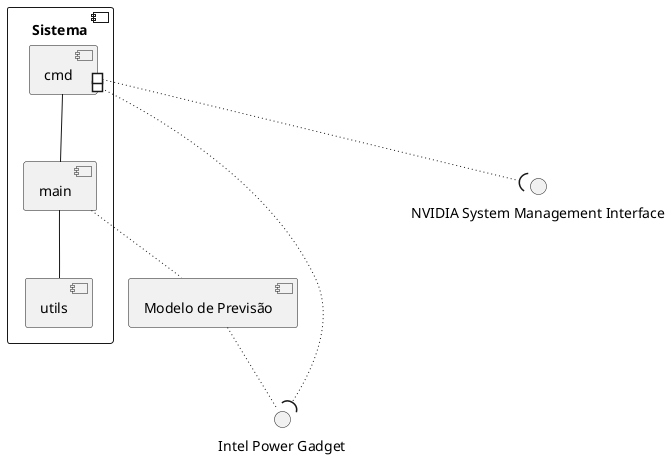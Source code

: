 @startuml

component Sistema{
    component "main" as MAIN
    component "cmd" as CMD
    component "utils" as UTILS
}

component "Modelo de Previsão" as MOD

interface "Intel Power Gadget" as IPG
interface "NVIDIA System Management Interface" as NSMI

CMD -- MAIN
MAIN -- UTILS

MAIN ~~ MOD
MOD ~~ IPG
CMD #~~( IPG
CMD #~~( NSMI

@enduml
